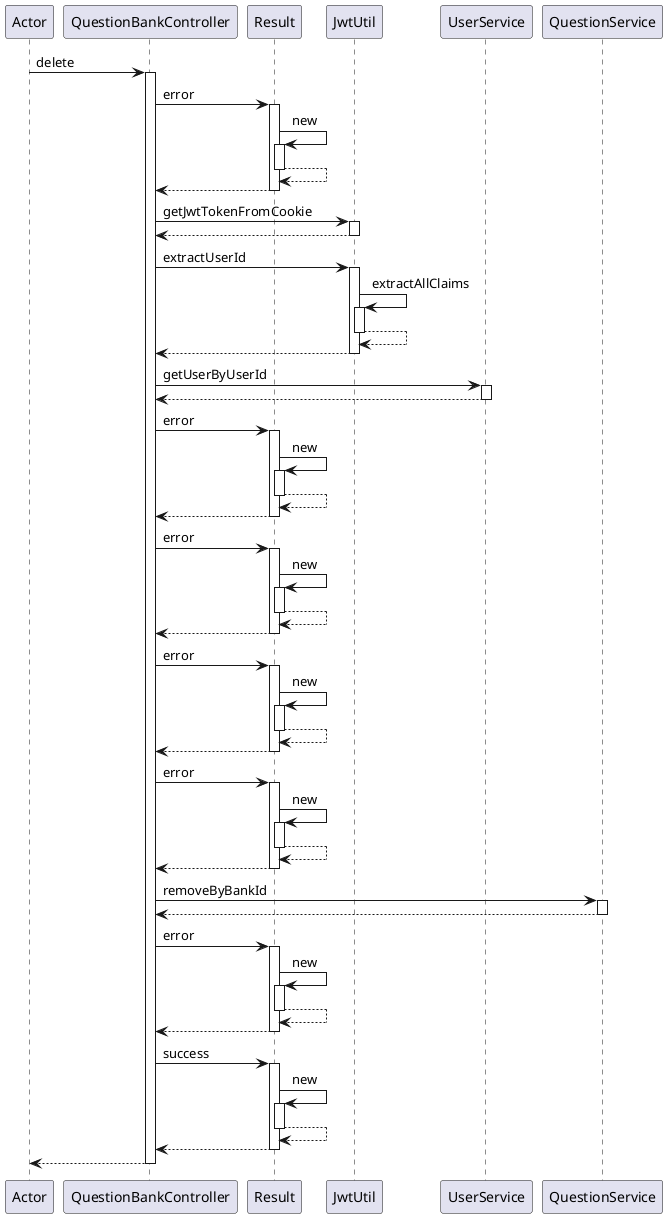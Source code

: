 @startuml
participant Actor
Actor -> QuestionBankController : delete
activate QuestionBankController
QuestionBankController -> Result : error
activate Result
Result -> Result : new
activate Result
Result --> Result
deactivate Result
Result --> QuestionBankController
deactivate Result
QuestionBankController -> JwtUtil : getJwtTokenFromCookie
activate JwtUtil
JwtUtil --> QuestionBankController
deactivate JwtUtil
QuestionBankController -> JwtUtil : extractUserId
activate JwtUtil
JwtUtil -> JwtUtil : extractAllClaims
activate JwtUtil
JwtUtil --> JwtUtil
deactivate JwtUtil
JwtUtil --> QuestionBankController
deactivate JwtUtil
QuestionBankController -> UserService : getUserByUserId
activate UserService
UserService --> QuestionBankController
deactivate UserService
QuestionBankController -> Result : error
activate Result
Result -> Result : new
activate Result
Result --> Result
deactivate Result
Result --> QuestionBankController
deactivate Result
QuestionBankController -> Result : error
activate Result
Result -> Result : new
activate Result
Result --> Result
deactivate Result
Result --> QuestionBankController
deactivate Result
QuestionBankController -> Result : error
activate Result
Result -> Result : new
activate Result
Result --> Result
deactivate Result
Result --> QuestionBankController
deactivate Result
QuestionBankController -> Result : error
activate Result
Result -> Result : new
activate Result
Result --> Result
deactivate Result
Result --> QuestionBankController
deactivate Result
QuestionBankController -> QuestionService : removeByBankId
activate QuestionService
QuestionService --> QuestionBankController
deactivate QuestionService
QuestionBankController -> Result : error
activate Result
Result -> Result : new
activate Result
Result --> Result
deactivate Result
Result --> QuestionBankController
deactivate Result
QuestionBankController -> Result : success
activate Result
Result -> Result : new
activate Result
Result --> Result
deactivate Result
Result --> QuestionBankController
deactivate Result
return
@enduml